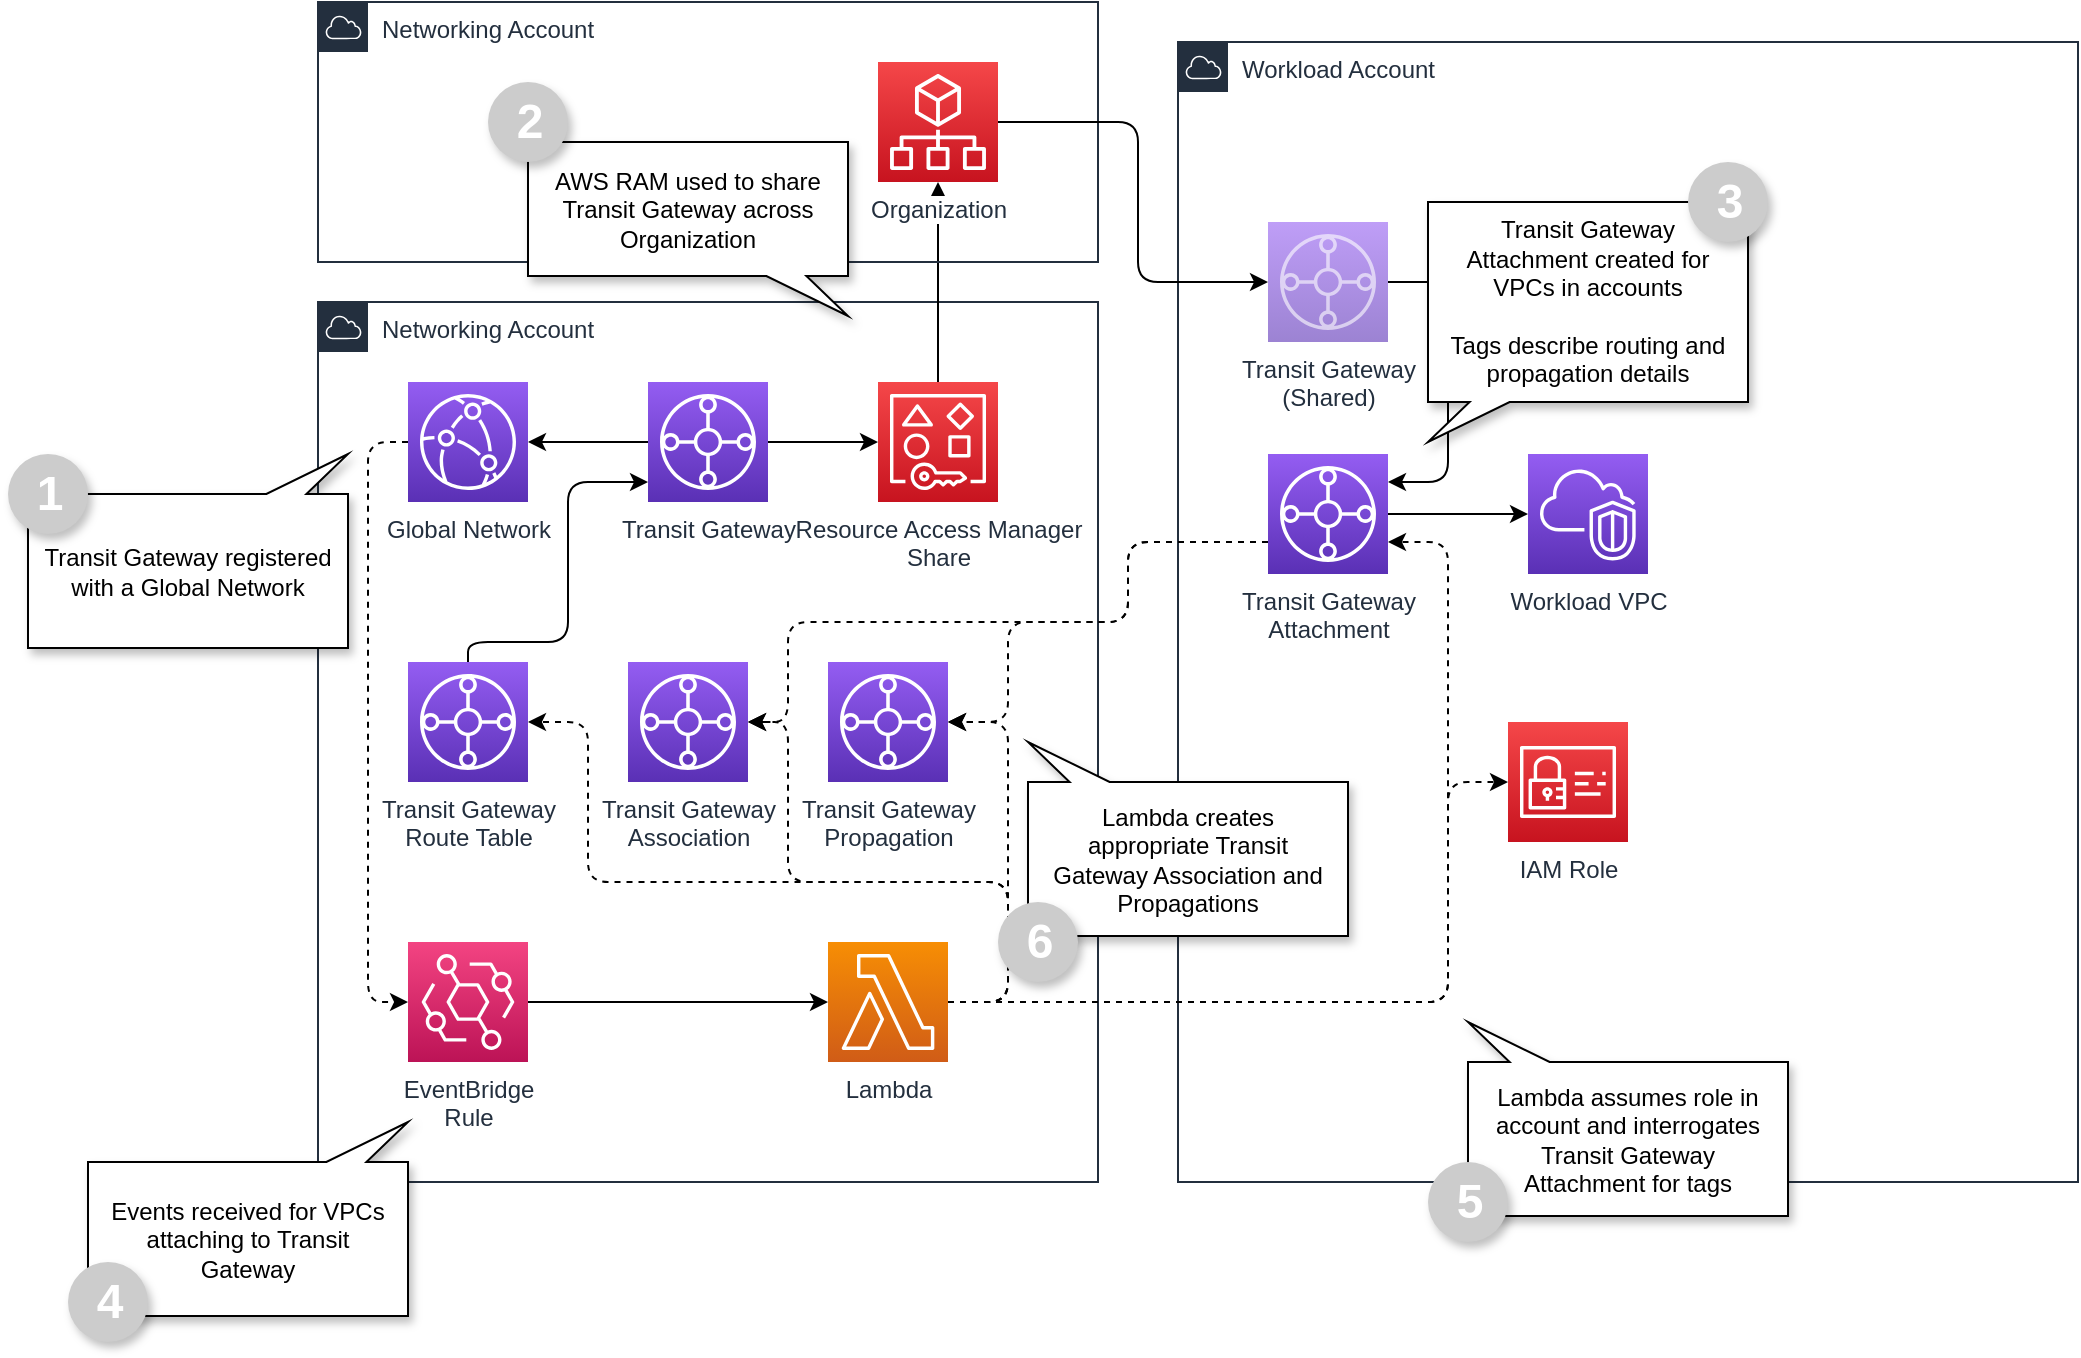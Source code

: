 <mxfile version="14.4.3" type="device"><diagram id="yEWOwLYGrMozBnESxQ81" name="Page-1"><mxGraphModel dx="1106" dy="846" grid="1" gridSize="10" guides="1" tooltips="1" connect="1" arrows="1" fold="1" page="1" pageScale="1" pageWidth="1169" pageHeight="827" math="0" shadow="0"><root><mxCell id="0"/><mxCell id="1" parent="0"/><mxCell id="1NHxQNBxNPS8hqE18sMJ-15" value="Workload Account" style="points=[[0,0],[0.25,0],[0.5,0],[0.75,0],[1,0],[1,0.25],[1,0.5],[1,0.75],[1,1],[0.75,1],[0.5,1],[0.25,1],[0,1],[0,0.75],[0,0.5],[0,0.25]];outlineConnect=0;gradientColor=none;html=1;whiteSpace=wrap;fontSize=12;fontStyle=0;shape=mxgraph.aws4.group;grIcon=mxgraph.aws4.group_aws_cloud;strokeColor=#232F3E;fillColor=none;verticalAlign=top;align=left;spacingLeft=30;fontColor=#232F3E;dashed=0;" parent="1" vertex="1"><mxGeometry x="585" y="110" width="450" height="570" as="geometry"/></mxCell><mxCell id="1NHxQNBxNPS8hqE18sMJ-8" value="Networking Account" style="points=[[0,0],[0.25,0],[0.5,0],[0.75,0],[1,0],[1,0.25],[1,0.5],[1,0.75],[1,1],[0.75,1],[0.5,1],[0.25,1],[0,1],[0,0.75],[0,0.5],[0,0.25]];outlineConnect=0;gradientColor=none;html=1;whiteSpace=wrap;fontSize=12;fontStyle=0;shape=mxgraph.aws4.group;grIcon=mxgraph.aws4.group_aws_cloud;strokeColor=#232F3E;fillColor=none;verticalAlign=top;align=left;spacingLeft=30;fontColor=#232F3E;dashed=0;" parent="1" vertex="1"><mxGeometry x="155" y="240" width="390" height="440" as="geometry"/></mxCell><mxCell id="83M6cKnw1bTd40KANJja-4" value="Transit Gateway registered with a Global Network" style="shape=callout;whiteSpace=wrap;html=1;perimeter=calloutPerimeter;labelBackgroundColor=#ffffff;shadow=1;flipV=1;size=20;position=0.13;position2=0;flipH=1;" parent="1" vertex="1"><mxGeometry x="10" y="316" width="160" height="97" as="geometry"/></mxCell><mxCell id="FCbmM1MFyAfWDG0vzyXI-3" value="Workload VPC" style="points=[[0,0,0],[0.25,0,0],[0.5,0,0],[0.75,0,0],[1,0,0],[0,1,0],[0.25,1,0],[0.5,1,0],[0.75,1,0],[1,1,0],[0,0.25,0],[0,0.5,0],[0,0.75,0],[1,0.25,0],[1,0.5,0],[1,0.75,0]];outlineConnect=0;fontColor=#232F3E;gradientColor=#945DF2;gradientDirection=north;fillColor=#5A30B5;strokeColor=#ffffff;dashed=0;verticalLabelPosition=bottom;verticalAlign=top;align=center;html=1;fontSize=12;fontStyle=0;aspect=fixed;shape=mxgraph.aws4.resourceIcon;resIcon=mxgraph.aws4.vpc;shadow=0;labelBackgroundColor=#ffffff;" parent="1" vertex="1"><mxGeometry x="760" y="316" width="60" height="60" as="geometry"/></mxCell><mxCell id="FCbmM1MFyAfWDG0vzyXI-21" style="edgeStyle=orthogonalEdgeStyle;rounded=1;orthogonalLoop=1;jettySize=auto;html=1;endArrow=classic;endFill=1;fontFamily=Courier New;" parent="1" source="FCbmM1MFyAfWDG0vzyXI-18" target="FCbmM1MFyAfWDG0vzyXI-44" edge="1"><mxGeometry relative="1" as="geometry"/></mxCell><mxCell id="FCbmM1MFyAfWDG0vzyXI-18" value="Resource Access Manager&lt;br&gt;Share" style="points=[[0,0,0],[0.25,0,0],[0.5,0,0],[0.75,0,0],[1,0,0],[0,1,0],[0.25,1,0],[0.5,1,0],[0.75,1,0],[1,1,0],[0,0.25,0],[0,0.5,0],[0,0.75,0],[1,0.25,0],[1,0.5,0],[1,0.75,0]];outlineConnect=0;fontColor=#232F3E;gradientColor=#F54749;gradientDirection=north;fillColor=#C7131F;strokeColor=#ffffff;dashed=0;verticalLabelPosition=bottom;verticalAlign=top;align=center;html=1;fontSize=12;fontStyle=0;aspect=fixed;shape=mxgraph.aws4.resourceIcon;resIcon=mxgraph.aws4.resource_access_manager;shadow=0;labelBackgroundColor=#ffffff;" parent="1" vertex="1"><mxGeometry x="435" y="280" width="60" height="60" as="geometry"/></mxCell><mxCell id="FCbmM1MFyAfWDG0vzyXI-43" value="Networking Account" style="points=[[0,0],[0.25,0],[0.5,0],[0.75,0],[1,0],[1,0.25],[1,0.5],[1,0.75],[1,1],[0.75,1],[0.5,1],[0.25,1],[0,1],[0,0.75],[0,0.5],[0,0.25]];outlineConnect=0;gradientColor=none;html=1;whiteSpace=wrap;fontSize=12;fontStyle=0;shape=mxgraph.aws4.group;grIcon=mxgraph.aws4.group_aws_cloud;strokeColor=#232F3E;fillColor=none;verticalAlign=top;align=left;spacingLeft=30;fontColor=#232F3E;dashed=0;" parent="1" vertex="1"><mxGeometry x="155" y="90" width="390" height="130" as="geometry"/></mxCell><mxCell id="FCbmM1MFyAfWDG0vzyXI-46" style="edgeStyle=orthogonalEdgeStyle;rounded=1;orthogonalLoop=1;jettySize=auto;html=1;endArrow=classic;endFill=1;fontFamily=Courier New;" parent="1" source="FCbmM1MFyAfWDG0vzyXI-44" target="IUGqlNQOYedT79fFitdZ-3" edge="1"><mxGeometry relative="1" as="geometry"><Array as="points"><mxPoint x="565" y="150"/><mxPoint x="565" y="230"/></Array><mxPoint x="625" y="230" as="targetPoint"/></mxGeometry></mxCell><mxCell id="FCbmM1MFyAfWDG0vzyXI-44" value="Organization" style="points=[[0,0,0],[0.25,0,0],[0.5,0,0],[0.75,0,0],[1,0,0],[0,1,0],[0.25,1,0],[0.5,1,0],[0.75,1,0],[1,1,0],[0,0.25,0],[0,0.5,0],[0,0.75,0],[1,0.25,0],[1,0.5,0],[1,0.75,0]];outlineConnect=0;fontColor=#232F3E;gradientColor=#F54749;gradientDirection=north;fillColor=#C7131F;strokeColor=#ffffff;dashed=0;verticalLabelPosition=bottom;verticalAlign=top;align=center;html=1;fontSize=12;fontStyle=0;aspect=fixed;shape=mxgraph.aws4.resourceIcon;resIcon=mxgraph.aws4.organizations;shadow=0;labelBackgroundColor=#ffffff;" parent="1" vertex="1"><mxGeometry x="435" y="120" width="60" height="60" as="geometry"/></mxCell><mxCell id="FCbmM1MFyAfWDG0vzyXI-55" value="&lt;div style=&quot;&quot;&gt;&lt;b style=&quot;color: rgb(255 , 255 , 255) ; font-family: &amp;quot;helvetica&amp;quot; ; font-size: 24px&quot;&gt;1&lt;/b&gt;&lt;/div&gt;" style="ellipse;whiteSpace=wrap;html=1;aspect=fixed;shadow=1;labelBackgroundColor=none;fontFamily=Courier New;fontColor=#333333;strokeColor=none;fillColor=#CCCCCC;align=center;spacingLeft=2;" parent="1" vertex="1"><mxGeometry y="316" width="40" height="40" as="geometry"/></mxCell><mxCell id="FCbmM1MFyAfWDG0vzyXI-56" value="AWS RAM used to share Transit Gateway across Organization" style="shape=callout;whiteSpace=wrap;html=1;perimeter=calloutPerimeter;labelBackgroundColor=#ffffff;shadow=1;flipV=0;size=20;position=0.13;position2=0;flipH=1;" parent="1" vertex="1"><mxGeometry x="260" y="160" width="160" height="87" as="geometry"/></mxCell><mxCell id="FCbmM1MFyAfWDG0vzyXI-64" style="edgeStyle=orthogonalEdgeStyle;rounded=1;orthogonalLoop=1;jettySize=auto;html=1;exitX=0.5;exitY=1;exitDx=0;exitDy=0;endArrow=classic;endFill=1;fontFamily=Courier New;" parent="1" edge="1"><mxGeometry relative="1" as="geometry"><mxPoint x="705" y="652" as="sourcePoint"/><mxPoint x="705" y="652" as="targetPoint"/></mxGeometry></mxCell><mxCell id="IUGqlNQOYedT79fFitdZ-2" style="edgeStyle=orthogonalEdgeStyle;rounded=0;orthogonalLoop=1;jettySize=auto;html=1;" edge="1" parent="1" source="IUGqlNQOYedT79fFitdZ-1" target="FCbmM1MFyAfWDG0vzyXI-18"><mxGeometry relative="1" as="geometry"/></mxCell><mxCell id="IUGqlNQOYedT79fFitdZ-9" style="edgeStyle=orthogonalEdgeStyle;rounded=1;orthogonalLoop=1;jettySize=auto;html=1;" edge="1" parent="1" source="IUGqlNQOYedT79fFitdZ-3" target="IUGqlNQOYedT79fFitdZ-5"><mxGeometry relative="1" as="geometry"><Array as="points"><mxPoint x="720" y="230"/><mxPoint x="720" y="330"/></Array></mxGeometry></mxCell><mxCell id="IUGqlNQOYedT79fFitdZ-3" value="Transit Gateway&lt;br&gt;(Shared)" style="points=[[0,0,0],[0.25,0,0],[0.5,0,0],[0.75,0,0],[1,0,0],[0,1,0],[0.25,1,0],[0.5,1,0],[0.75,1,0],[1,1,0],[0,0.25,0],[0,0.5,0],[0,0.75,0],[1,0.25,0],[1,0.5,0],[1,0.75,0]];outlineConnect=0;fontColor=#232F3E;gradientColor=#945DF2;gradientDirection=north;fillColor=#5A30B5;strokeColor=#ffffff;dashed=0;verticalLabelPosition=bottom;verticalAlign=top;align=center;html=1;fontSize=12;fontStyle=0;aspect=fixed;shape=mxgraph.aws4.resourceIcon;resIcon=mxgraph.aws4.transit_gateway;opacity=60;" vertex="1" parent="1"><mxGeometry x="630" y="200" width="60" height="60" as="geometry"/></mxCell><mxCell id="IUGqlNQOYedT79fFitdZ-8" style="edgeStyle=orthogonalEdgeStyle;rounded=1;orthogonalLoop=1;jettySize=auto;html=1;" edge="1" parent="1" source="IUGqlNQOYedT79fFitdZ-5" target="FCbmM1MFyAfWDG0vzyXI-3"><mxGeometry relative="1" as="geometry"><Array as="points"><mxPoint x="730" y="346"/><mxPoint x="730" y="346"/></Array></mxGeometry></mxCell><mxCell id="IUGqlNQOYedT79fFitdZ-20" style="edgeStyle=orthogonalEdgeStyle;rounded=1;orthogonalLoop=1;jettySize=auto;html=1;dashed=1;" edge="1" parent="1" source="IUGqlNQOYedT79fFitdZ-5" target="IUGqlNQOYedT79fFitdZ-19"><mxGeometry relative="1" as="geometry"><Array as="points"><mxPoint x="560" y="360"/><mxPoint x="560" y="400"/><mxPoint x="500" y="400"/><mxPoint x="500" y="450"/></Array></mxGeometry></mxCell><mxCell id="IUGqlNQOYedT79fFitdZ-21" style="edgeStyle=orthogonalEdgeStyle;rounded=1;orthogonalLoop=1;jettySize=auto;html=1;dashed=1;" edge="1" parent="1" source="IUGqlNQOYedT79fFitdZ-5" target="IUGqlNQOYedT79fFitdZ-18"><mxGeometry relative="1" as="geometry"><Array as="points"><mxPoint x="560" y="360"/><mxPoint x="560" y="400"/><mxPoint x="390" y="400"/><mxPoint x="390" y="450"/></Array></mxGeometry></mxCell><mxCell id="IUGqlNQOYedT79fFitdZ-5" value="Transit Gateway&lt;br&gt;Attachment" style="points=[[0,0,0],[0.25,0,0],[0.5,0,0],[0.75,0,0],[1,0,0],[0,1,0],[0.25,1,0],[0.5,1,0],[0.75,1,0],[1,1,0],[0,0.25,0],[0,0.5,0],[0,0.75,0],[1,0.25,0],[1,0.5,0],[1,0.75,0]];outlineConnect=0;fontColor=#232F3E;gradientColor=#945DF2;gradientDirection=north;fillColor=#5A30B5;strokeColor=#ffffff;dashed=0;verticalLabelPosition=bottom;verticalAlign=top;align=center;html=1;fontSize=12;fontStyle=0;aspect=fixed;shape=mxgraph.aws4.resourceIcon;resIcon=mxgraph.aws4.transit_gateway;" vertex="1" parent="1"><mxGeometry x="630" y="316" width="60" height="60" as="geometry"/></mxCell><mxCell id="IUGqlNQOYedT79fFitdZ-15" style="edgeStyle=orthogonalEdgeStyle;rounded=1;orthogonalLoop=1;jettySize=auto;html=1;" edge="1" parent="1" source="IUGqlNQOYedT79fFitdZ-10" target="IUGqlNQOYedT79fFitdZ-11"><mxGeometry relative="1" as="geometry"/></mxCell><mxCell id="IUGqlNQOYedT79fFitdZ-10" value="EventBridge&lt;br&gt;Rule" style="points=[[0,0,0],[0.25,0,0],[0.5,0,0],[0.75,0,0],[1,0,0],[0,1,0],[0.25,1,0],[0.5,1,0],[0.75,1,0],[1,1,0],[0,0.25,0],[0,0.5,0],[0,0.75,0],[1,0.25,0],[1,0.5,0],[1,0.75,0]];outlineConnect=0;fontColor=#232F3E;gradientColor=#F34482;gradientDirection=north;fillColor=#BC1356;strokeColor=#ffffff;dashed=0;verticalLabelPosition=bottom;verticalAlign=top;align=center;html=1;fontSize=12;fontStyle=0;aspect=fixed;shape=mxgraph.aws4.resourceIcon;resIcon=mxgraph.aws4.eventbridge;" vertex="1" parent="1"><mxGeometry x="200" y="560" width="60" height="60" as="geometry"/></mxCell><mxCell id="IUGqlNQOYedT79fFitdZ-16" style="edgeStyle=orthogonalEdgeStyle;rounded=1;orthogonalLoop=1;jettySize=auto;html=1;dashed=1;" edge="1" parent="1" source="IUGqlNQOYedT79fFitdZ-11" target="IUGqlNQOYedT79fFitdZ-12"><mxGeometry relative="1" as="geometry"><Array as="points"><mxPoint x="720" y="590"/><mxPoint x="720" y="480"/></Array></mxGeometry></mxCell><mxCell id="IUGqlNQOYedT79fFitdZ-17" style="edgeStyle=orthogonalEdgeStyle;rounded=1;orthogonalLoop=1;jettySize=auto;html=1;dashed=1;" edge="1" parent="1" source="IUGqlNQOYedT79fFitdZ-11" target="IUGqlNQOYedT79fFitdZ-5"><mxGeometry relative="1" as="geometry"><Array as="points"><mxPoint x="720" y="590"/><mxPoint x="720" y="360"/></Array></mxGeometry></mxCell><mxCell id="IUGqlNQOYedT79fFitdZ-23" style="edgeStyle=orthogonalEdgeStyle;rounded=1;orthogonalLoop=1;jettySize=auto;html=1;dashed=1;" edge="1" parent="1" source="IUGqlNQOYedT79fFitdZ-11" target="IUGqlNQOYedT79fFitdZ-19"><mxGeometry relative="1" as="geometry"><Array as="points"><mxPoint x="500" y="590"/><mxPoint x="500" y="450"/></Array></mxGeometry></mxCell><mxCell id="IUGqlNQOYedT79fFitdZ-24" style="edgeStyle=orthogonalEdgeStyle;rounded=1;orthogonalLoop=1;jettySize=auto;html=1;dashed=1;" edge="1" parent="1" source="IUGqlNQOYedT79fFitdZ-11" target="IUGqlNQOYedT79fFitdZ-18"><mxGeometry relative="1" as="geometry"><Array as="points"><mxPoint x="500" y="590"/><mxPoint x="500" y="530"/><mxPoint x="390" y="530"/><mxPoint x="390" y="450"/></Array></mxGeometry></mxCell><mxCell id="IUGqlNQOYedT79fFitdZ-25" style="edgeStyle=orthogonalEdgeStyle;rounded=1;orthogonalLoop=1;jettySize=auto;html=1;dashed=1;" edge="1" parent="1" source="IUGqlNQOYedT79fFitdZ-11" target="IUGqlNQOYedT79fFitdZ-13"><mxGeometry relative="1" as="geometry"><Array as="points"><mxPoint x="500" y="590"/><mxPoint x="500" y="530"/><mxPoint x="290" y="530"/><mxPoint x="290" y="450"/></Array></mxGeometry></mxCell><mxCell id="IUGqlNQOYedT79fFitdZ-11" value="Lambda" style="points=[[0,0,0],[0.25,0,0],[0.5,0,0],[0.75,0,0],[1,0,0],[0,1,0],[0.25,1,0],[0.5,1,0],[0.75,1,0],[1,1,0],[0,0.25,0],[0,0.5,0],[0,0.75,0],[1,0.25,0],[1,0.5,0],[1,0.75,0]];outlineConnect=0;fontColor=#232F3E;gradientColor=#F78E04;gradientDirection=north;fillColor=#D05C17;strokeColor=#ffffff;dashed=0;verticalLabelPosition=bottom;verticalAlign=top;align=center;html=1;fontSize=12;fontStyle=0;aspect=fixed;shape=mxgraph.aws4.resourceIcon;resIcon=mxgraph.aws4.lambda;" vertex="1" parent="1"><mxGeometry x="410" y="560" width="60" height="60" as="geometry"/></mxCell><mxCell id="IUGqlNQOYedT79fFitdZ-12" value="IAM Role" style="points=[[0,0,0],[0.25,0,0],[0.5,0,0],[0.75,0,0],[1,0,0],[0,1,0],[0.25,1,0],[0.5,1,0],[0.75,1,0],[1,1,0],[0,0.25,0],[0,0.5,0],[0,0.75,0],[1,0.25,0],[1,0.5,0],[1,0.75,0]];outlineConnect=0;fontColor=#232F3E;gradientColor=#F54749;gradientDirection=north;fillColor=#C7131F;strokeColor=#ffffff;dashed=0;verticalLabelPosition=bottom;verticalAlign=top;align=center;html=1;fontSize=12;fontStyle=0;aspect=fixed;shape=mxgraph.aws4.resourceIcon;resIcon=mxgraph.aws4.identity_and_access_management;" vertex="1" parent="1"><mxGeometry x="750" y="450" width="60" height="60" as="geometry"/></mxCell><mxCell id="IUGqlNQOYedT79fFitdZ-14" style="edgeStyle=orthogonalEdgeStyle;rounded=1;orthogonalLoop=1;jettySize=auto;html=1;" edge="1" parent="1" source="IUGqlNQOYedT79fFitdZ-13" target="IUGqlNQOYedT79fFitdZ-1"><mxGeometry relative="1" as="geometry"><Array as="points"><mxPoint x="280" y="410"/><mxPoint x="280" y="330"/></Array></mxGeometry></mxCell><mxCell id="IUGqlNQOYedT79fFitdZ-13" value="Transit Gateway&lt;br&gt;Route Table" style="points=[[0,0,0],[0.25,0,0],[0.5,0,0],[0.75,0,0],[1,0,0],[0,1,0],[0.25,1,0],[0.5,1,0],[0.75,1,0],[1,1,0],[0,0.25,0],[0,0.5,0],[0,0.75,0],[1,0.25,0],[1,0.5,0],[1,0.75,0]];outlineConnect=0;fontColor=#232F3E;gradientColor=#945DF2;gradientDirection=north;fillColor=#5A30B5;strokeColor=#ffffff;dashed=0;verticalLabelPosition=bottom;verticalAlign=top;align=center;html=1;fontSize=12;fontStyle=0;aspect=fixed;shape=mxgraph.aws4.resourceIcon;resIcon=mxgraph.aws4.transit_gateway;" vertex="1" parent="1"><mxGeometry x="200" y="420" width="60" height="60" as="geometry"/></mxCell><mxCell id="IUGqlNQOYedT79fFitdZ-27" style="edgeStyle=orthogonalEdgeStyle;rounded=1;orthogonalLoop=1;jettySize=auto;html=1;entryX=1;entryY=0.5;entryDx=0;entryDy=0;entryPerimeter=0;" edge="1" parent="1" source="IUGqlNQOYedT79fFitdZ-1" target="IUGqlNQOYedT79fFitdZ-26"><mxGeometry relative="1" as="geometry"/></mxCell><mxCell id="IUGqlNQOYedT79fFitdZ-1" value="&lt;span style=&quot;background-color: rgb(255 , 255 , 255)&quot;&gt;Transit Gateway&lt;/span&gt;" style="points=[[0,0,0],[0.25,0,0],[0.5,0,0],[0.75,0,0],[1,0,0],[0,1,0],[0.25,1,0],[0.5,1,0],[0.75,1,0],[1,1,0],[0,0.25,0],[0,0.5,0],[0,0.75,0],[1,0.25,0],[1,0.5,0],[1,0.75,0]];outlineConnect=0;fontColor=#232F3E;gradientColor=#945DF2;gradientDirection=north;fillColor=#5A30B5;strokeColor=#ffffff;dashed=0;verticalLabelPosition=bottom;verticalAlign=top;align=center;html=1;fontSize=12;fontStyle=0;aspect=fixed;shape=mxgraph.aws4.resourceIcon;resIcon=mxgraph.aws4.transit_gateway;" vertex="1" parent="1"><mxGeometry x="320" y="280" width="60" height="60" as="geometry"/></mxCell><mxCell id="IUGqlNQOYedT79fFitdZ-18" value="Transit Gateway&lt;br&gt;Association" style="points=[[0,0,0],[0.25,0,0],[0.5,0,0],[0.75,0,0],[1,0,0],[0,1,0],[0.25,1,0],[0.5,1,0],[0.75,1,0],[1,1,0],[0,0.25,0],[0,0.5,0],[0,0.75,0],[1,0.25,0],[1,0.5,0],[1,0.75,0]];outlineConnect=0;fontColor=#232F3E;gradientColor=#945DF2;gradientDirection=north;fillColor=#5A30B5;strokeColor=#ffffff;dashed=0;verticalLabelPosition=bottom;verticalAlign=top;align=center;html=1;fontSize=12;fontStyle=0;aspect=fixed;shape=mxgraph.aws4.resourceIcon;resIcon=mxgraph.aws4.transit_gateway;" vertex="1" parent="1"><mxGeometry x="310" y="420" width="60" height="60" as="geometry"/></mxCell><mxCell id="IUGqlNQOYedT79fFitdZ-19" value="Transit Gateway&lt;br&gt;Propagation" style="points=[[0,0,0],[0.25,0,0],[0.5,0,0],[0.75,0,0],[1,0,0],[0,1,0],[0.25,1,0],[0.5,1,0],[0.75,1,0],[1,1,0],[0,0.25,0],[0,0.5,0],[0,0.75,0],[1,0.25,0],[1,0.5,0],[1,0.75,0]];outlineConnect=0;fontColor=#232F3E;gradientColor=#945DF2;gradientDirection=north;fillColor=#5A30B5;strokeColor=#ffffff;dashed=0;verticalLabelPosition=bottom;verticalAlign=top;align=center;html=1;fontSize=12;fontStyle=0;aspect=fixed;shape=mxgraph.aws4.resourceIcon;resIcon=mxgraph.aws4.transit_gateway;" vertex="1" parent="1"><mxGeometry x="410" y="420" width="60" height="60" as="geometry"/></mxCell><mxCell id="IUGqlNQOYedT79fFitdZ-28" style="edgeStyle=orthogonalEdgeStyle;rounded=1;orthogonalLoop=1;jettySize=auto;html=1;dashed=1;" edge="1" parent="1" source="IUGqlNQOYedT79fFitdZ-26" target="IUGqlNQOYedT79fFitdZ-10"><mxGeometry relative="1" as="geometry"><Array as="points"><mxPoint x="180" y="310"/><mxPoint x="180" y="590"/></Array></mxGeometry></mxCell><mxCell id="IUGqlNQOYedT79fFitdZ-26" value="Global Network" style="points=[[0,0,0],[0.25,0,0],[0.5,0,0],[0.75,0,0],[1,0,0],[0,1,0],[0.25,1,0],[0.5,1,0],[0.75,1,0],[1,1,0],[0,0.25,0],[0,0.5,0],[0,0.75,0],[1,0.25,0],[1,0.5,0],[1,0.75,0]];outlineConnect=0;fontColor=#232F3E;gradientColor=#945DF2;gradientDirection=north;fillColor=#5A30B5;strokeColor=#ffffff;dashed=0;verticalLabelPosition=bottom;verticalAlign=top;align=center;html=1;fontSize=12;fontStyle=0;aspect=fixed;shape=mxgraph.aws4.resourceIcon;resIcon=mxgraph.aws4.cloudfront;" vertex="1" parent="1"><mxGeometry x="200" y="280" width="60" height="60" as="geometry"/></mxCell><mxCell id="IUGqlNQOYedT79fFitdZ-31" value="&lt;div&gt;&lt;b style=&quot;color: rgb(255 , 255 , 255) ; font-family: &amp;#34;helvetica&amp;#34; ; font-size: 24px&quot;&gt;2&lt;/b&gt;&lt;/div&gt;" style="ellipse;whiteSpace=wrap;html=1;aspect=fixed;shadow=1;labelBackgroundColor=none;fontFamily=Courier New;fontColor=#333333;strokeColor=none;fillColor=#CCCCCC;align=center;spacingLeft=2;" vertex="1" parent="1"><mxGeometry x="240" y="130" width="40" height="40" as="geometry"/></mxCell><mxCell id="IUGqlNQOYedT79fFitdZ-34" value="Transit Gateway Attachment created for VPCs in accounts&lt;br&gt;&lt;br&gt;Tags describe routing and propagation details" style="shape=callout;whiteSpace=wrap;html=1;perimeter=calloutPerimeter;labelBackgroundColor=#ffffff;shadow=1;flipV=0;size=20;position=0.13;position2=0;flipH=0;spacing=6;" vertex="1" parent="1"><mxGeometry x="710" y="190" width="160" height="120" as="geometry"/></mxCell><mxCell id="IUGqlNQOYedT79fFitdZ-35" value="&lt;div&gt;&lt;b style=&quot;color: rgb(255 , 255 , 255) ; font-family: &amp;#34;helvetica&amp;#34; ; font-size: 24px&quot;&gt;3&lt;/b&gt;&lt;/div&gt;" style="ellipse;whiteSpace=wrap;html=1;aspect=fixed;shadow=1;labelBackgroundColor=none;fontFamily=Courier New;fontColor=#333333;strokeColor=none;fillColor=#CCCCCC;align=center;spacingLeft=2;" vertex="1" parent="1"><mxGeometry x="840" y="170" width="40" height="40" as="geometry"/></mxCell><mxCell id="IUGqlNQOYedT79fFitdZ-36" value="Events received for VPCs attaching to Transit Gateway" style="shape=callout;whiteSpace=wrap;html=1;perimeter=calloutPerimeter;labelBackgroundColor=#ffffff;shadow=1;flipV=1;size=20;position=0.13;position2=0;flipH=1;spacing=6;" vertex="1" parent="1"><mxGeometry x="40" y="650" width="160" height="97" as="geometry"/></mxCell><mxCell id="IUGqlNQOYedT79fFitdZ-37" value="&lt;div&gt;&lt;b style=&quot;color: rgb(255 , 255 , 255) ; font-family: &amp;#34;helvetica&amp;#34; ; font-size: 24px&quot;&gt;4&lt;/b&gt;&lt;/div&gt;" style="ellipse;whiteSpace=wrap;html=1;aspect=fixed;shadow=1;labelBackgroundColor=none;fontFamily=Courier New;fontColor=#333333;strokeColor=none;fillColor=#CCCCCC;align=center;spacingLeft=2;" vertex="1" parent="1"><mxGeometry x="30" y="720" width="40" height="40" as="geometry"/></mxCell><mxCell id="IUGqlNQOYedT79fFitdZ-38" value="Lambda assumes role in account and interrogates Transit Gateway Attachment for tags" style="shape=callout;whiteSpace=wrap;html=1;perimeter=calloutPerimeter;labelBackgroundColor=#ffffff;shadow=1;flipV=1;size=20;position=0.13;position2=0;flipH=0;spacing=6;" vertex="1" parent="1"><mxGeometry x="730" y="600" width="160" height="97" as="geometry"/></mxCell><mxCell id="IUGqlNQOYedT79fFitdZ-39" value="&lt;div&gt;&lt;b style=&quot;color: rgb(255 , 255 , 255) ; font-family: &amp;#34;helvetica&amp;#34; ; font-size: 24px&quot;&gt;5&lt;/b&gt;&lt;/div&gt;" style="ellipse;whiteSpace=wrap;html=1;aspect=fixed;shadow=1;labelBackgroundColor=none;fontFamily=Courier New;fontColor=#333333;strokeColor=none;fillColor=#CCCCCC;align=center;spacingLeft=2;" vertex="1" parent="1"><mxGeometry x="710" y="670" width="40" height="40" as="geometry"/></mxCell><mxCell id="IUGqlNQOYedT79fFitdZ-40" value="Lambda creates appropriate Transit Gateway Association and Propagations" style="shape=callout;whiteSpace=wrap;html=1;perimeter=calloutPerimeter;labelBackgroundColor=#ffffff;shadow=1;flipV=1;size=20;position=0.13;position2=0;flipH=0;spacing=6;" vertex="1" parent="1"><mxGeometry x="510" y="460" width="160" height="97" as="geometry"/></mxCell><mxCell id="IUGqlNQOYedT79fFitdZ-41" value="&lt;div&gt;&lt;b style=&quot;color: rgb(255 , 255 , 255) ; font-family: &amp;#34;helvetica&amp;#34; ; font-size: 24px&quot;&gt;6&lt;/b&gt;&lt;/div&gt;" style="ellipse;whiteSpace=wrap;html=1;aspect=fixed;shadow=1;labelBackgroundColor=none;fontFamily=Courier New;fontColor=#333333;strokeColor=none;fillColor=#CCCCCC;align=center;spacingLeft=2;" vertex="1" parent="1"><mxGeometry x="495" y="540" width="40" height="40" as="geometry"/></mxCell></root></mxGraphModel></diagram></mxfile>